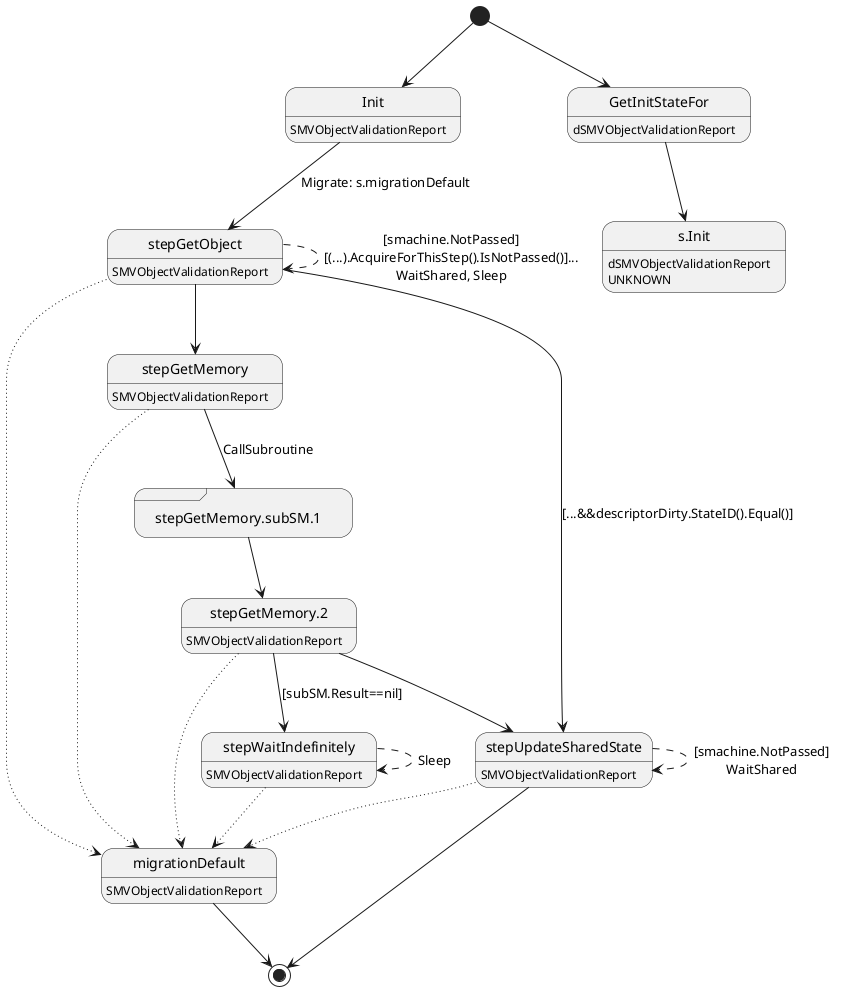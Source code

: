 @startuml
state "Init" as T01_S002
T01_S002 : SMVObjectValidationReport
[*] --> T01_S002
T01_S002 --> T01_S003 : Migrate: s.migrationDefault
state "migrationDefault" as T01_S001
T01_S001 : SMVObjectValidationReport
T01_S001 --> [*]
state "stepGetMemory" as T01_S005
T01_S005 : SMVObjectValidationReport
T01_S005 --[dotted]> T01_S001
T01_S005 --> T01_S006 : CallSubroutine
state "stepGetMemory.2" as T01_S007
T01_S007 : SMVObjectValidationReport
T01_S007 --[dotted]> T01_S001
T01_S007 --> T01_S004 : [subSM.Result==nil]
T01_S007 --> T01_S008
state "stepGetMemory.subSM.1" as T01_S006 <<sdlreceive>>
T01_S006 --> T01_S007
state "stepGetObject" as T01_S003
T01_S003 : SMVObjectValidationReport
T01_S003 --[dotted]> T01_S001
T01_S003 --[dashed]> T01_S003 : [smachine.NotPassed]\n[(...).AcquireForThisStep().IsNotPassed()]...\nWaitShared, Sleep
T01_S003 --> T01_S008 : [...&&descriptorDirty.StateID().Equal()]
T01_S003 --> T01_S005
state "stepUpdateSharedState" as T01_S008
T01_S008 : SMVObjectValidationReport
T01_S008 --[dotted]> T01_S001
T01_S008 --[dashed]> T01_S008 : [smachine.NotPassed]\nWaitShared
T01_S008 --> [*]
state "stepWaitIndefinitely" as T01_S004
T01_S004 : SMVObjectValidationReport
T01_S004 --[dotted]> T01_S001
T01_S004 --[dashed]> T01_S004 : Sleep
state "GetInitStateFor" as T00_S001
T00_S001 : dSMVObjectValidationReport
[*] --> T00_S001
state "s.Init" as T00_U001
T00_U001 : dSMVObjectValidationReport
T00_U001 : UNKNOWN 
T00_S001 --> T00_U001
@enduml
